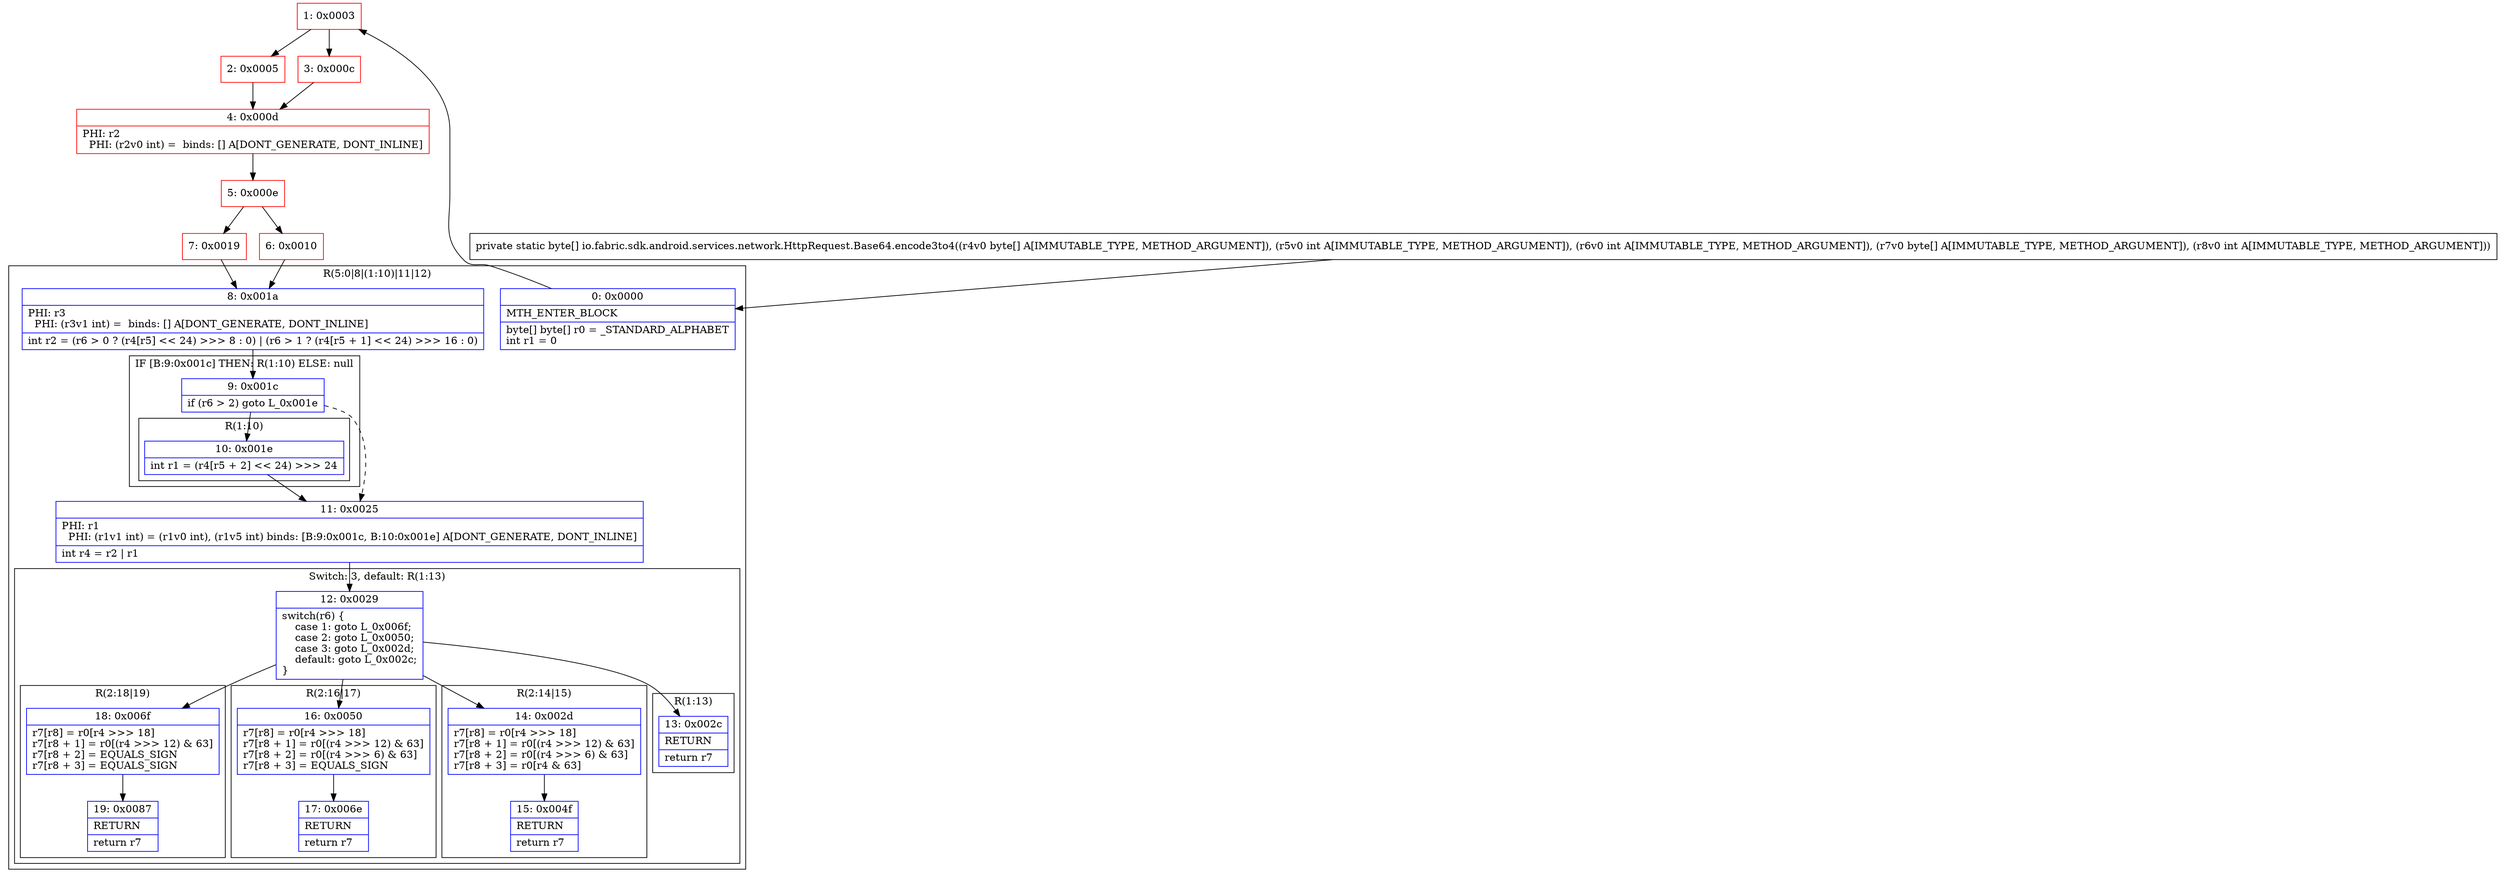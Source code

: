 digraph "CFG forio.fabric.sdk.android.services.network.HttpRequest.Base64.encode3to4([BII[BI)[B" {
subgraph cluster_Region_1605105030 {
label = "R(5:0|8|(1:10)|11|12)";
node [shape=record,color=blue];
Node_0 [shape=record,label="{0\:\ 0x0000|MTH_ENTER_BLOCK\l|byte[] byte[] r0 = _STANDARD_ALPHABET\lint r1 = 0\l}"];
Node_8 [shape=record,label="{8\:\ 0x001a|PHI: r3 \l  PHI: (r3v1 int) =  binds: [] A[DONT_GENERATE, DONT_INLINE]\l|int r2 = (r6 \> 0 ? (r4[r5] \<\< 24) \>\>\> 8 : 0) \| (r6 \> 1 ? (r4[r5 + 1] \<\< 24) \>\>\> 16 : 0)\l}"];
subgraph cluster_IfRegion_500235564 {
label = "IF [B:9:0x001c] THEN: R(1:10) ELSE: null";
node [shape=record,color=blue];
Node_9 [shape=record,label="{9\:\ 0x001c|if (r6 \> 2) goto L_0x001e\l}"];
subgraph cluster_Region_586333840 {
label = "R(1:10)";
node [shape=record,color=blue];
Node_10 [shape=record,label="{10\:\ 0x001e|int r1 = (r4[r5 + 2] \<\< 24) \>\>\> 24\l}"];
}
}
Node_11 [shape=record,label="{11\:\ 0x0025|PHI: r1 \l  PHI: (r1v1 int) = (r1v0 int), (r1v5 int) binds: [B:9:0x001c, B:10:0x001e] A[DONT_GENERATE, DONT_INLINE]\l|int r4 = r2 \| r1\l}"];
subgraph cluster_SwitchRegion_1455689402 {
label = "Switch: 3, default: R(1:13)";
node [shape=record,color=blue];
Node_12 [shape=record,label="{12\:\ 0x0029|switch(r6) \{\l    case 1: goto L_0x006f;\l    case 2: goto L_0x0050;\l    case 3: goto L_0x002d;\l    default: goto L_0x002c;\l\}\l}"];
subgraph cluster_Region_664137662 {
label = "R(2:18|19)";
node [shape=record,color=blue];
Node_18 [shape=record,label="{18\:\ 0x006f|r7[r8] = r0[r4 \>\>\> 18]\lr7[r8 + 1] = r0[(r4 \>\>\> 12) & 63]\lr7[r8 + 2] = EQUALS_SIGN\lr7[r8 + 3] = EQUALS_SIGN\l}"];
Node_19 [shape=record,label="{19\:\ 0x0087|RETURN\l|return r7\l}"];
}
subgraph cluster_Region_1594861244 {
label = "R(2:16|17)";
node [shape=record,color=blue];
Node_16 [shape=record,label="{16\:\ 0x0050|r7[r8] = r0[r4 \>\>\> 18]\lr7[r8 + 1] = r0[(r4 \>\>\> 12) & 63]\lr7[r8 + 2] = r0[(r4 \>\>\> 6) & 63]\lr7[r8 + 3] = EQUALS_SIGN\l}"];
Node_17 [shape=record,label="{17\:\ 0x006e|RETURN\l|return r7\l}"];
}
subgraph cluster_Region_586512525 {
label = "R(2:14|15)";
node [shape=record,color=blue];
Node_14 [shape=record,label="{14\:\ 0x002d|r7[r8] = r0[r4 \>\>\> 18]\lr7[r8 + 1] = r0[(r4 \>\>\> 12) & 63]\lr7[r8 + 2] = r0[(r4 \>\>\> 6) & 63]\lr7[r8 + 3] = r0[r4 & 63]\l}"];
Node_15 [shape=record,label="{15\:\ 0x004f|RETURN\l|return r7\l}"];
}
subgraph cluster_Region_1419737630 {
label = "R(1:13)";
node [shape=record,color=blue];
Node_13 [shape=record,label="{13\:\ 0x002c|RETURN\l|return r7\l}"];
}
}
}
Node_1 [shape=record,color=red,label="{1\:\ 0x0003}"];
Node_2 [shape=record,color=red,label="{2\:\ 0x0005}"];
Node_3 [shape=record,color=red,label="{3\:\ 0x000c}"];
Node_4 [shape=record,color=red,label="{4\:\ 0x000d|PHI: r2 \l  PHI: (r2v0 int) =  binds: [] A[DONT_GENERATE, DONT_INLINE]\l}"];
Node_5 [shape=record,color=red,label="{5\:\ 0x000e}"];
Node_6 [shape=record,color=red,label="{6\:\ 0x0010}"];
Node_7 [shape=record,color=red,label="{7\:\ 0x0019}"];
MethodNode[shape=record,label="{private static byte[] io.fabric.sdk.android.services.network.HttpRequest.Base64.encode3to4((r4v0 byte[] A[IMMUTABLE_TYPE, METHOD_ARGUMENT]), (r5v0 int A[IMMUTABLE_TYPE, METHOD_ARGUMENT]), (r6v0 int A[IMMUTABLE_TYPE, METHOD_ARGUMENT]), (r7v0 byte[] A[IMMUTABLE_TYPE, METHOD_ARGUMENT]), (r8v0 int A[IMMUTABLE_TYPE, METHOD_ARGUMENT])) }"];
MethodNode -> Node_0;
Node_0 -> Node_1;
Node_8 -> Node_9;
Node_9 -> Node_10;
Node_9 -> Node_11[style=dashed];
Node_10 -> Node_11;
Node_11 -> Node_12;
Node_12 -> Node_13;
Node_12 -> Node_14;
Node_12 -> Node_16;
Node_12 -> Node_18;
Node_18 -> Node_19;
Node_16 -> Node_17;
Node_14 -> Node_15;
Node_1 -> Node_2;
Node_1 -> Node_3;
Node_2 -> Node_4;
Node_3 -> Node_4;
Node_4 -> Node_5;
Node_5 -> Node_6;
Node_5 -> Node_7;
Node_6 -> Node_8;
Node_7 -> Node_8;
}

